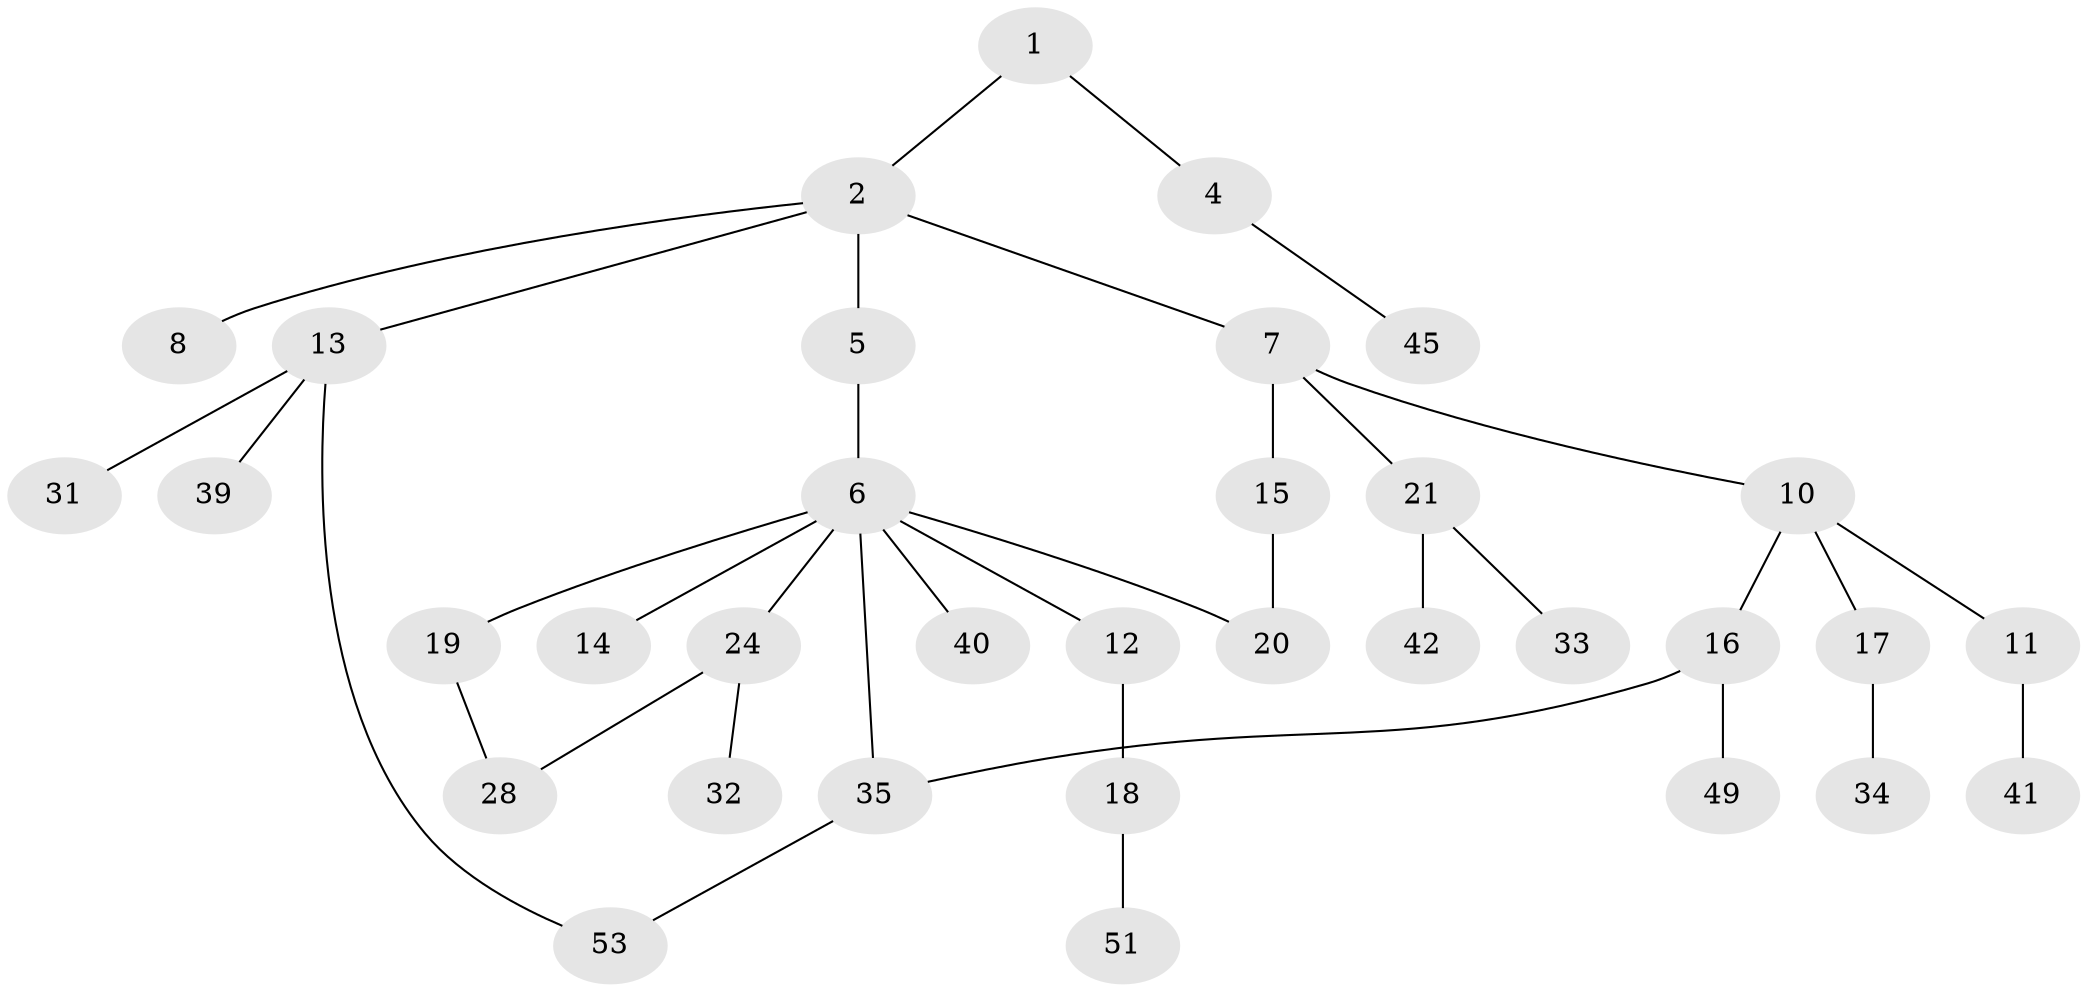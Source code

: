 // original degree distribution, {3: 0.25, 5: 0.03571428571428571, 2: 0.25, 7: 0.017857142857142856, 1: 0.4107142857142857, 4: 0.03571428571428571}
// Generated by graph-tools (version 1.1) at 2025/41/03/06/25 10:41:26]
// undirected, 34 vertices, 37 edges
graph export_dot {
graph [start="1"]
  node [color=gray90,style=filled];
  1 [super="+56"];
  2 [super="+3"];
  4 [super="+23"];
  5 [super="+50"];
  6 [super="+9"];
  7 [super="+27"];
  8;
  10;
  11 [super="+26"];
  12 [super="+25"];
  13 [super="+22"];
  14;
  15 [super="+29"];
  16 [super="+48"];
  17 [super="+38"];
  18 [super="+55"];
  19 [super="+47"];
  20 [super="+36"];
  21 [super="+43"];
  24 [super="+30"];
  28 [super="+37"];
  31;
  32;
  33 [super="+44"];
  34;
  35;
  39;
  40;
  41;
  42;
  45 [super="+46"];
  49;
  51 [super="+52"];
  53 [super="+54"];
  1 -- 2;
  1 -- 4;
  2 -- 5;
  2 -- 8;
  2 -- 13;
  2 -- 7;
  4 -- 45;
  5 -- 6;
  6 -- 12;
  6 -- 14;
  6 -- 19;
  6 -- 24;
  6 -- 35;
  6 -- 40;
  6 -- 20;
  7 -- 10;
  7 -- 15;
  7 -- 21;
  10 -- 11;
  10 -- 16;
  10 -- 17;
  11 -- 41;
  12 -- 18;
  13 -- 39;
  13 -- 53;
  13 -- 31;
  15 -- 20;
  16 -- 49;
  16 -- 35;
  17 -- 34;
  18 -- 51;
  19 -- 28;
  21 -- 33;
  21 -- 42;
  24 -- 32;
  24 -- 28;
  35 -- 53;
}

